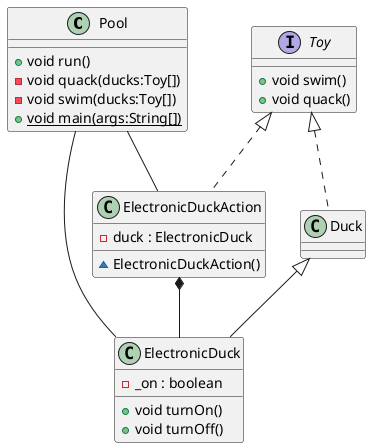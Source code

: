 @startuml LSP
class Pool
{
    + void run()
    - void quack(ducks:Toy[])
    - void swim(ducks:Toy[])
    + {static} void main(args:String[])
}
 interface Toy {
    + void swim()
    + void quack()
}
class Duck implements Toy
class ElectronicDuckAction implements Toy{
    -duck : ElectronicDuck
    ~ ElectronicDuckAction()
}
class ElectronicDuck extends Duck {
    -_on : boolean
    + void turnOn()
    + void turnOff()
}
Pool -- ElectronicDuck
Pool -- ElectronicDuckAction
ElectronicDuckAction *-- ElectronicDuck


@enduml